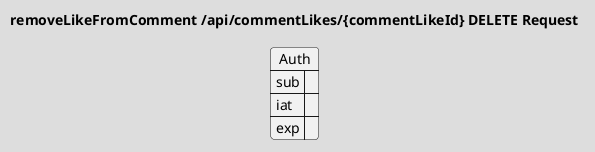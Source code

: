 @startuml removeLikeFromComment-Request
!theme toy
title "removeLikeFromComment /api/commentLikes/{commentLikeId} DELETE Request"

json Auth {
    "sub": "",
    "iat": "",
    "exp": ""
}
@enduml
@startuml removeLikeFromComment-Response
!theme toy
title "removeLikeFromComment /api/commentLikes/{commentLikeId} DELETE Response"
@enduml
